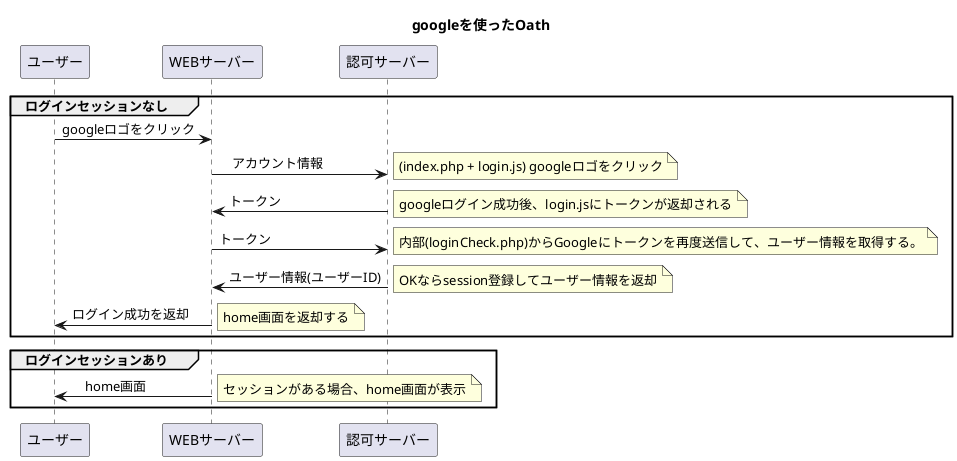 @startuml
title googleを使ったOath
group ログインセッションなし
ユーザー -> WEBサーバー: googleロゴをクリック
WEBサーバー -> 認可サーバー:　アカウント情報
note right:(index.php + login.js) googleロゴをクリック

認可サーバー -> WEBサーバー:トークン
note right:googleログイン成功後、login.jsにトークンが返却される

WEBサーバー -> 認可サーバー:トークン
note right:内部(loginCheck.php)からGoogleにトークンを再度送信して、ユーザー情報を取得する。

認可サーバー -> WEBサーバー:ユーザー情報(ユーザーID)
note right:OKならsession登録してユーザー情報を返却

WEBサーバー -> ユーザー:ログイン成功を返却
note right:home画面を返却する
end

group ログインセッションあり
WEBサーバー -> ユーザー:　home画面
note right:セッションがある場合、home画面が表示

end

@enduml